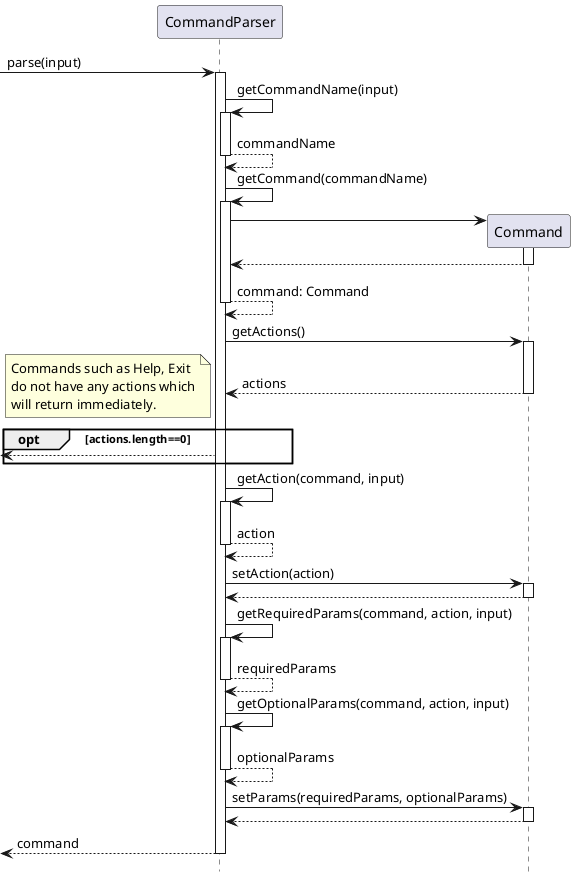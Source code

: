 @startuml

participant "CommandParser"
participant "Command"

hide footbox

-> "CommandParser": parse(input)
activate "CommandParser"

"CommandParser" -> "CommandParser": getCommandName(input)
activate "CommandParser"
return commandName

' getCommand() START
"CommandParser" -> "CommandParser": getCommand(commandName)
activate "CommandParser"

"CommandParser" -> Command **
activate Command
Command --> "CommandParser"
deactivate Command
return command: Command
' getCommand() END

' getActions() START
"CommandParser" -> "Command": getActions()
activate Command
Command --> "CommandParser": actions
deactivate Command

opt actions.length==0
    note left
    Commands such as Help, Exit
    do not have any actions which
    will return immediately.
    end note
    <-- "CommandParser"
end

' getActions() END

"CommandParser" -> "CommandParser": getAction(command, input)
activate "CommandParser"
return action

"CommandParser" -> "Command": setAction(action)
activate "Command"
return

' getRequiredParams() START
"CommandParser" -> "CommandParser": getRequiredParams(command, action, input)
activate "CommandParser"
return requiredParams
' getRequiredParams() END

' getOptionalParams() START
"CommandParser" -> "CommandParser": getOptionalParams(command, action, input)
activate "CommandParser"
return optionalParams
' getOptionalParams() END

"CommandParser" -> "Command": setParams(requiredParams, optionalParams)
activate "Command"
return

<-- "CommandParser" : command
deactivate "CommandParser"
@enduml